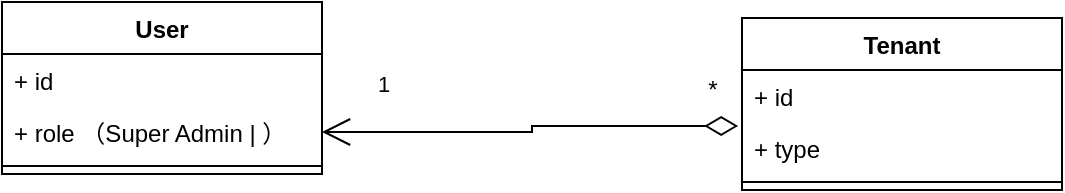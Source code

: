 <mxfile version="21.1.8" type="github">
  <diagram name="第 1 页" id="IpfREJfzJLF9UYHMbDcO">
    <mxGraphModel dx="1242" dy="721" grid="1" gridSize="10" guides="1" tooltips="1" connect="1" arrows="1" fold="1" page="1" pageScale="1" pageWidth="827" pageHeight="1169" math="0" shadow="0">
      <root>
        <mxCell id="0" />
        <mxCell id="1" parent="0" />
        <mxCell id="g3dXIgTTnzBISHG4Q-Qh-1" value="User" style="swimlane;fontStyle=1;align=center;verticalAlign=top;childLayout=stackLayout;horizontal=1;startSize=26;horizontalStack=0;resizeParent=1;resizeParentMax=0;resizeLast=0;collapsible=1;marginBottom=0;whiteSpace=wrap;html=1;" vertex="1" parent="1">
          <mxGeometry x="80" y="192" width="160" height="86" as="geometry" />
        </mxCell>
        <mxCell id="g3dXIgTTnzBISHG4Q-Qh-10" value="+ id" style="text;strokeColor=none;fillColor=none;align=left;verticalAlign=top;spacingLeft=4;spacingRight=4;overflow=hidden;rotatable=0;points=[[0,0.5],[1,0.5]];portConstraint=eastwest;whiteSpace=wrap;html=1;" vertex="1" parent="g3dXIgTTnzBISHG4Q-Qh-1">
          <mxGeometry y="26" width="160" height="26" as="geometry" />
        </mxCell>
        <mxCell id="g3dXIgTTnzBISHG4Q-Qh-2" value="+ role （Super Admin | ）" style="text;strokeColor=none;fillColor=none;align=left;verticalAlign=top;spacingLeft=4;spacingRight=4;overflow=hidden;rotatable=0;points=[[0,0.5],[1,0.5]];portConstraint=eastwest;whiteSpace=wrap;html=1;" vertex="1" parent="g3dXIgTTnzBISHG4Q-Qh-1">
          <mxGeometry y="52" width="160" height="26" as="geometry" />
        </mxCell>
        <mxCell id="g3dXIgTTnzBISHG4Q-Qh-3" value="" style="line;strokeWidth=1;fillColor=none;align=left;verticalAlign=middle;spacingTop=-1;spacingLeft=3;spacingRight=3;rotatable=0;labelPosition=right;points=[];portConstraint=eastwest;strokeColor=inherit;" vertex="1" parent="g3dXIgTTnzBISHG4Q-Qh-1">
          <mxGeometry y="78" width="160" height="8" as="geometry" />
        </mxCell>
        <mxCell id="g3dXIgTTnzBISHG4Q-Qh-5" value="Tenant" style="swimlane;fontStyle=1;align=center;verticalAlign=top;childLayout=stackLayout;horizontal=1;startSize=26;horizontalStack=0;resizeParent=1;resizeParentMax=0;resizeLast=0;collapsible=1;marginBottom=0;whiteSpace=wrap;html=1;" vertex="1" parent="1">
          <mxGeometry x="450" y="200" width="160" height="86" as="geometry" />
        </mxCell>
        <mxCell id="g3dXIgTTnzBISHG4Q-Qh-6" value="+ id" style="text;strokeColor=none;fillColor=none;align=left;verticalAlign=top;spacingLeft=4;spacingRight=4;overflow=hidden;rotatable=0;points=[[0,0.5],[1,0.5]];portConstraint=eastwest;whiteSpace=wrap;html=1;" vertex="1" parent="g3dXIgTTnzBISHG4Q-Qh-5">
          <mxGeometry y="26" width="160" height="26" as="geometry" />
        </mxCell>
        <mxCell id="g3dXIgTTnzBISHG4Q-Qh-8" value="+ type" style="text;strokeColor=none;fillColor=none;align=left;verticalAlign=top;spacingLeft=4;spacingRight=4;overflow=hidden;rotatable=0;points=[[0,0.5],[1,0.5]];portConstraint=eastwest;whiteSpace=wrap;html=1;" vertex="1" parent="g3dXIgTTnzBISHG4Q-Qh-5">
          <mxGeometry y="52" width="160" height="26" as="geometry" />
        </mxCell>
        <mxCell id="g3dXIgTTnzBISHG4Q-Qh-7" value="" style="line;strokeWidth=1;fillColor=none;align=left;verticalAlign=middle;spacingTop=-1;spacingLeft=3;spacingRight=3;rotatable=0;labelPosition=right;points=[];portConstraint=eastwest;strokeColor=inherit;" vertex="1" parent="g3dXIgTTnzBISHG4Q-Qh-5">
          <mxGeometry y="78" width="160" height="8" as="geometry" />
        </mxCell>
        <mxCell id="g3dXIgTTnzBISHG4Q-Qh-9" value="1" style="endArrow=open;html=1;endSize=12;startArrow=diamondThin;startSize=14;startFill=0;edgeStyle=orthogonalEdgeStyle;align=left;verticalAlign=bottom;rounded=0;exitX=-0.012;exitY=0.077;exitDx=0;exitDy=0;exitPerimeter=0;entryX=1;entryY=0.5;entryDx=0;entryDy=0;" edge="1" parent="1" source="g3dXIgTTnzBISHG4Q-Qh-8" target="g3dXIgTTnzBISHG4Q-Qh-2">
          <mxGeometry x="0.756" y="-15" relative="1" as="geometry">
            <mxPoint x="280" y="400" as="sourcePoint" />
            <mxPoint x="440" y="400" as="targetPoint" />
            <mxPoint as="offset" />
          </mxGeometry>
        </mxCell>
        <mxCell id="g3dXIgTTnzBISHG4Q-Qh-12" value="*" style="text;html=1;align=center;verticalAlign=middle;resizable=0;points=[];autosize=1;strokeColor=none;fillColor=none;" vertex="1" parent="1">
          <mxGeometry x="420" y="221" width="30" height="30" as="geometry" />
        </mxCell>
      </root>
    </mxGraphModel>
  </diagram>
</mxfile>
